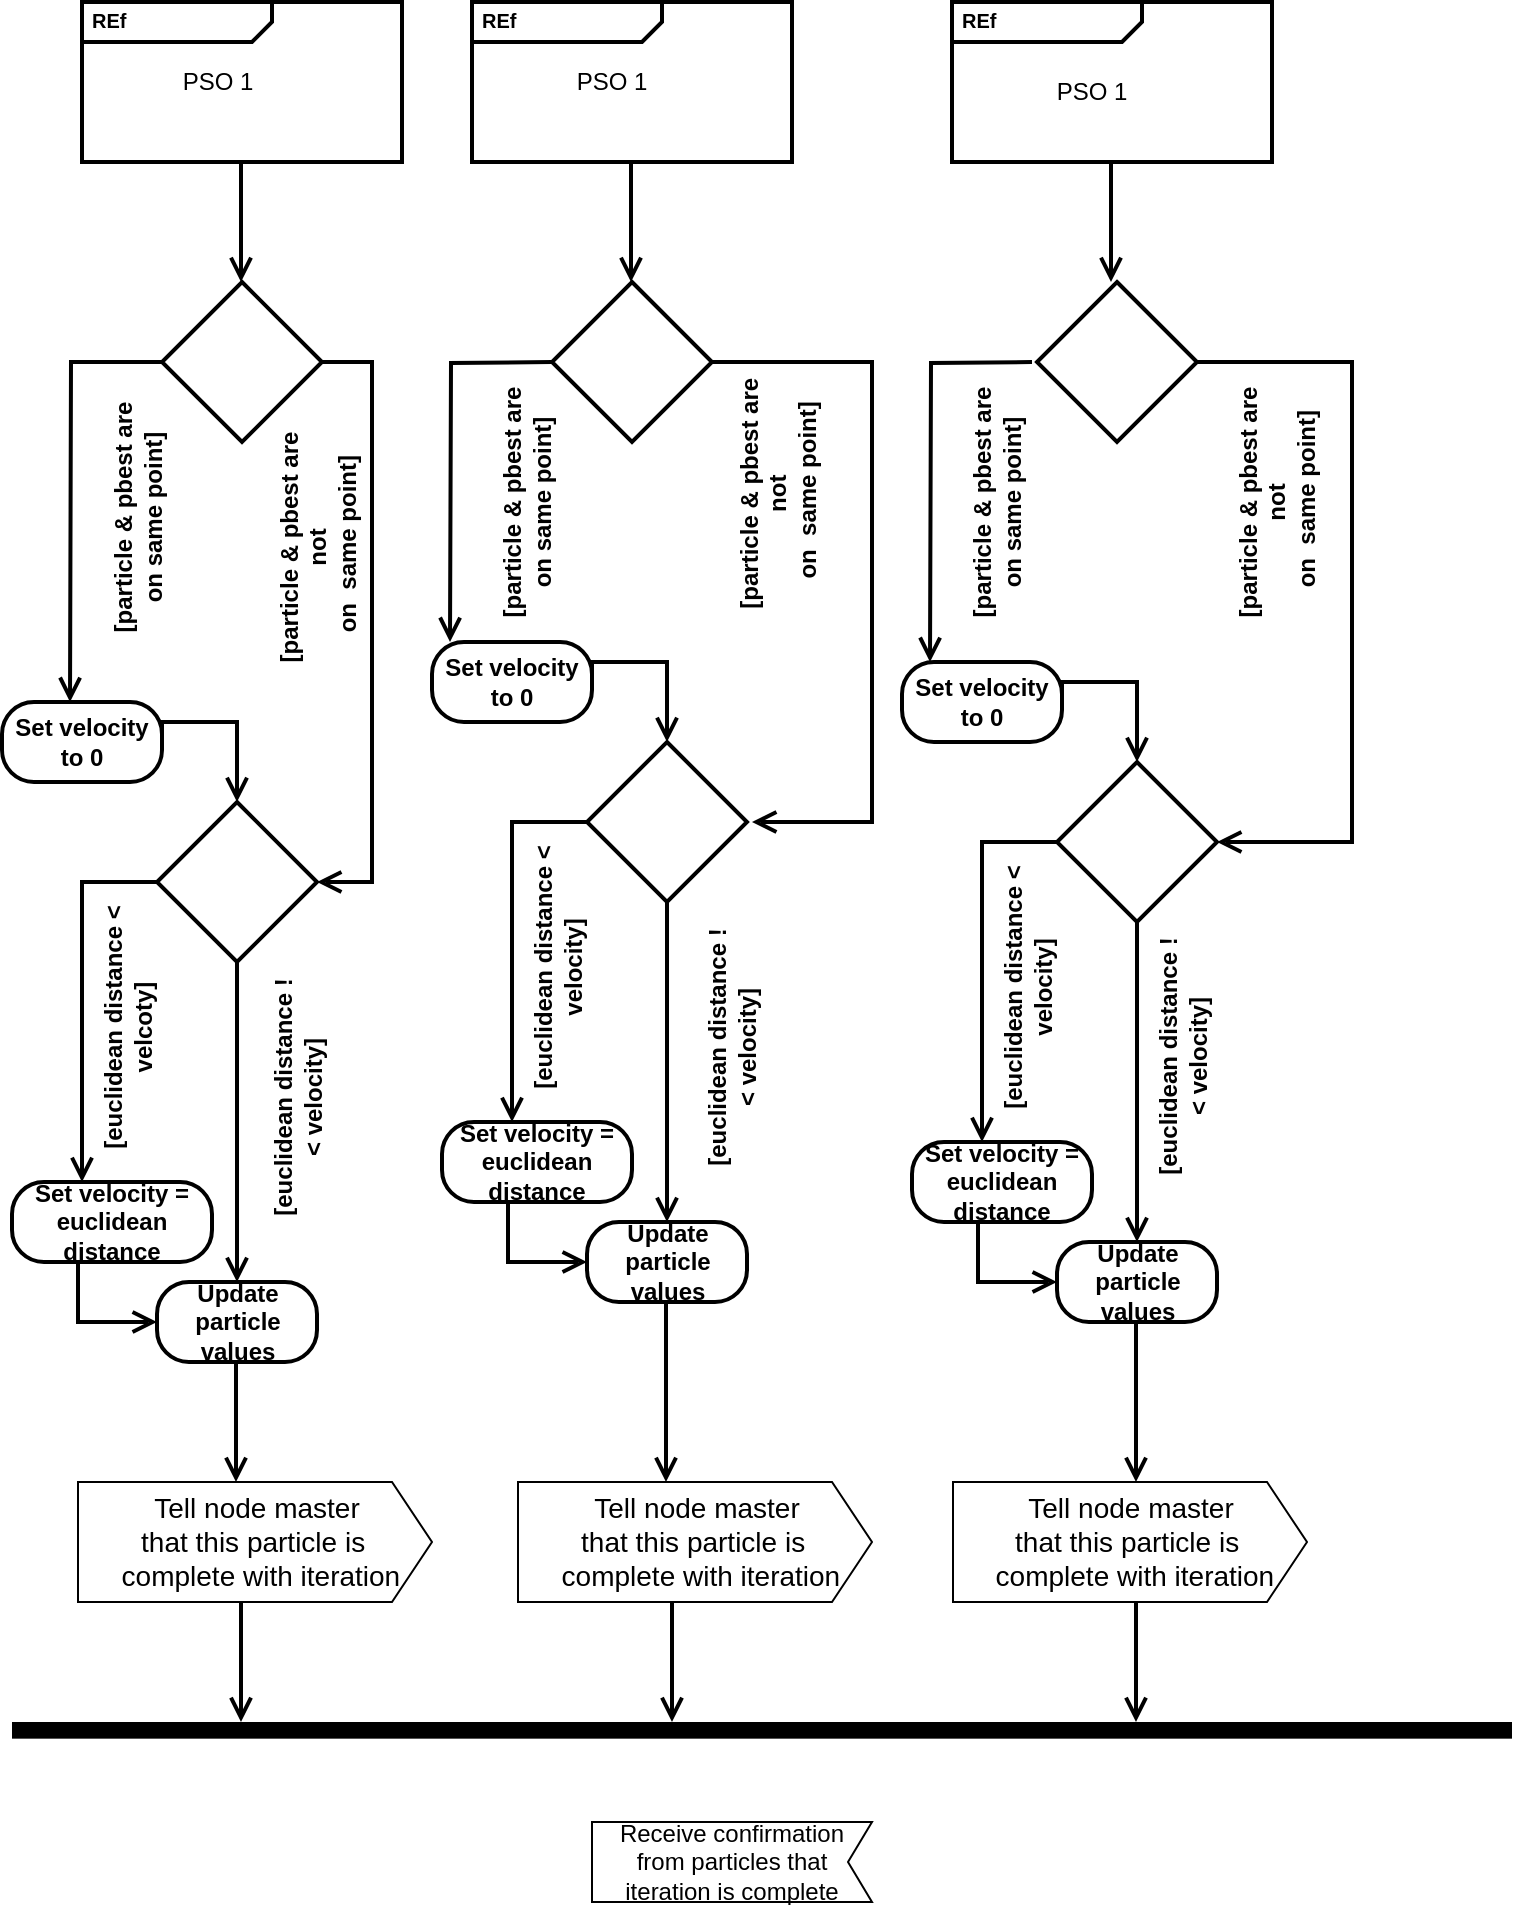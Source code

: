 <mxfile version="15.8.9" type="github">
  <diagram id="xlOCqbv3J9YG_qh07RI9" name="Page-1">
    <mxGraphModel dx="1038" dy="583" grid="1" gridSize="10" guides="1" tooltips="1" connect="1" arrows="1" fold="1" page="1" pageScale="1" pageWidth="827" pageHeight="1169" math="0" shadow="0">
      <root>
        <mxCell id="0" />
        <mxCell id="1" parent="0" />
        <mxCell id="xODYXfQhKV8Ah3ee-2qh-1" value="" style="rhombus;whiteSpace=wrap;html=1;strokeWidth=2;" vertex="1" parent="1">
          <mxGeometry x="85" y="260" width="80" height="80" as="geometry" />
        </mxCell>
        <mxCell id="xODYXfQhKV8Ah3ee-2qh-2" value="" style="rhombus;whiteSpace=wrap;html=1;strokeWidth=2;" vertex="1" parent="1">
          <mxGeometry x="280" y="260" width="80" height="80" as="geometry" />
        </mxCell>
        <mxCell id="xODYXfQhKV8Ah3ee-2qh-3" value="" style="rhombus;whiteSpace=wrap;html=1;strokeWidth=2;" vertex="1" parent="1">
          <mxGeometry x="522.5" y="260" width="80" height="80" as="geometry" />
        </mxCell>
        <mxCell id="xODYXfQhKV8Ah3ee-2qh-4" value="" style="edgeStyle=orthogonalEdgeStyle;html=1;verticalAlign=bottom;endArrow=open;endSize=8;strokeColor=#000000;rounded=0;exitX=0;exitY=0.5;exitDx=0;exitDy=0;strokeWidth=2;" edge="1" parent="1" source="xODYXfQhKV8Ah3ee-2qh-1">
          <mxGeometry relative="1" as="geometry">
            <mxPoint x="39" y="470" as="targetPoint" />
            <mxPoint x="39" y="750" as="sourcePoint" />
          </mxGeometry>
        </mxCell>
        <mxCell id="xODYXfQhKV8Ah3ee-2qh-5" value="" style="edgeStyle=orthogonalEdgeStyle;html=1;verticalAlign=bottom;endArrow=open;endSize=8;strokeColor=#000000;rounded=0;exitX=1;exitY=0.5;exitDx=0;exitDy=0;strokeWidth=2;entryX=1;entryY=0.5;entryDx=0;entryDy=0;" edge="1" parent="1" source="xODYXfQhKV8Ah3ee-2qh-1" target="xODYXfQhKV8Ah3ee-2qh-18">
          <mxGeometry relative="1" as="geometry">
            <mxPoint x="180" y="990" as="targetPoint" />
            <mxPoint x="240" y="750" as="sourcePoint" />
            <Array as="points">
              <mxPoint x="190" y="300" />
              <mxPoint x="190" y="560" />
            </Array>
          </mxGeometry>
        </mxCell>
        <mxCell id="xODYXfQhKV8Ah3ee-2qh-6" value="" style="edgeStyle=orthogonalEdgeStyle;html=1;verticalAlign=bottom;endArrow=open;endSize=8;strokeColor=#000000;rounded=0;exitX=0;exitY=0.5;exitDx=0;exitDy=0;strokeWidth=2;" edge="1" parent="1">
          <mxGeometry relative="1" as="geometry">
            <mxPoint x="229" y="440" as="targetPoint" />
            <mxPoint x="280" y="300" as="sourcePoint" />
          </mxGeometry>
        </mxCell>
        <mxCell id="xODYXfQhKV8Ah3ee-2qh-7" value="" style="edgeStyle=orthogonalEdgeStyle;html=1;verticalAlign=bottom;endArrow=open;endSize=8;strokeColor=#000000;rounded=0;exitX=1;exitY=0.5;exitDx=0;exitDy=0;strokeWidth=2;" edge="1" parent="1">
          <mxGeometry relative="1" as="geometry">
            <mxPoint x="380" y="530" as="targetPoint" />
            <mxPoint x="360" y="300" as="sourcePoint" />
            <Array as="points">
              <mxPoint x="440" y="300" />
              <mxPoint x="440" y="530" />
            </Array>
          </mxGeometry>
        </mxCell>
        <mxCell id="xODYXfQhKV8Ah3ee-2qh-8" value="" style="edgeStyle=orthogonalEdgeStyle;html=1;verticalAlign=bottom;endArrow=open;endSize=8;strokeColor=#000000;rounded=0;exitX=0;exitY=0.5;exitDx=0;exitDy=0;strokeWidth=2;" edge="1" parent="1">
          <mxGeometry relative="1" as="geometry">
            <mxPoint x="469" y="450" as="targetPoint" />
            <mxPoint x="520" y="300" as="sourcePoint" />
          </mxGeometry>
        </mxCell>
        <mxCell id="xODYXfQhKV8Ah3ee-2qh-9" value="" style="edgeStyle=orthogonalEdgeStyle;html=1;verticalAlign=bottom;endArrow=open;endSize=8;strokeColor=#000000;rounded=0;exitX=1;exitY=0.5;exitDx=0;exitDy=0;strokeWidth=2;entryX=1;entryY=0.5;entryDx=0;entryDy=0;" edge="1" parent="1" target="xODYXfQhKV8Ah3ee-2qh-59">
          <mxGeometry relative="1" as="geometry">
            <mxPoint x="672.5" y="450" as="targetPoint" />
            <mxPoint x="602.5" y="300" as="sourcePoint" />
            <Array as="points">
              <mxPoint x="680" y="300" />
              <mxPoint x="680" y="540" />
            </Array>
          </mxGeometry>
        </mxCell>
        <mxCell id="xODYXfQhKV8Ah3ee-2qh-10" value="&lt;b&gt;[particle &amp;amp; pbest are on same point]&lt;/b&gt;" style="text;html=1;strokeColor=none;fillColor=none;align=center;verticalAlign=middle;whiteSpace=wrap;rounded=0;rotation=270;" vertex="1" parent="1">
          <mxGeometry x="10" y="355" width="125" height="45" as="geometry" />
        </mxCell>
        <mxCell id="xODYXfQhKV8Ah3ee-2qh-11" value="&lt;b&gt;[particle &amp;amp; pbest are on same point]&lt;/b&gt;" style="text;html=1;strokeColor=none;fillColor=none;align=center;verticalAlign=middle;whiteSpace=wrap;rounded=0;rotation=270;" vertex="1" parent="1">
          <mxGeometry x="205" y="350" width="125" height="40" as="geometry" />
        </mxCell>
        <mxCell id="xODYXfQhKV8Ah3ee-2qh-12" value="&lt;b&gt;[particle &amp;amp; pbest are on same point]&lt;/b&gt;" style="text;html=1;strokeColor=none;fillColor=none;align=center;verticalAlign=middle;whiteSpace=wrap;rounded=0;rotation=270;" vertex="1" parent="1">
          <mxGeometry x="440" y="352.5" width="125" height="35" as="geometry" />
        </mxCell>
        <mxCell id="xODYXfQhKV8Ah3ee-2qh-13" value="&lt;b&gt;[particle &amp;amp; pbest are not&lt;br&gt;&amp;nbsp;on&amp;nbsp; same point]&lt;/b&gt;" style="text;html=1;strokeColor=none;fillColor=none;align=center;verticalAlign=middle;whiteSpace=wrap;rounded=0;rotation=270;" vertex="1" parent="1">
          <mxGeometry x="100" y="371.25" width="125" height="42.5" as="geometry" />
        </mxCell>
        <mxCell id="xODYXfQhKV8Ah3ee-2qh-14" value="&lt;b&gt;[particle &amp;amp; pbest are not&lt;br&gt;&amp;nbsp;on&amp;nbsp; same point]&lt;/b&gt;" style="text;html=1;strokeColor=none;fillColor=none;align=center;verticalAlign=middle;whiteSpace=wrap;rounded=0;rotation=270;" vertex="1" parent="1">
          <mxGeometry x="330" y="350" width="125" height="31.25" as="geometry" />
        </mxCell>
        <mxCell id="xODYXfQhKV8Ah3ee-2qh-15" value="&lt;b&gt;[particle &amp;amp; pbest are not&lt;br&gt;&amp;nbsp;on&amp;nbsp; same point]&lt;/b&gt;" style="text;html=1;strokeColor=none;fillColor=none;align=center;verticalAlign=middle;whiteSpace=wrap;rounded=0;rotation=270;" vertex="1" parent="1">
          <mxGeometry x="580" y="355" width="125" height="30" as="geometry" />
        </mxCell>
        <mxCell id="xODYXfQhKV8Ah3ee-2qh-16" value="&lt;b&gt;Set velocity to 0&lt;/b&gt;" style="rounded=1;whiteSpace=wrap;html=1;arcSize=40;fontColor=#000000;fillColor=#FFFFFF;strokeColor=#000000;strokeWidth=2;" vertex="1" parent="1">
          <mxGeometry x="5" y="470" width="80" height="40" as="geometry" />
        </mxCell>
        <mxCell id="xODYXfQhKV8Ah3ee-2qh-17" value="" style="edgeStyle=orthogonalEdgeStyle;html=1;verticalAlign=bottom;endArrow=open;endSize=8;strokeColor=#000000;rounded=0;exitX=1;exitY=0.5;exitDx=0;exitDy=0;strokeWidth=2;entryX=0.5;entryY=0;entryDx=0;entryDy=0;" edge="1" parent="1" source="xODYXfQhKV8Ah3ee-2qh-16" target="xODYXfQhKV8Ah3ee-2qh-18">
          <mxGeometry relative="1" as="geometry">
            <mxPoint x="150" y="530" as="targetPoint" />
            <mxPoint x="93" y="970" as="sourcePoint" />
            <Array as="points">
              <mxPoint x="85" y="480" />
              <mxPoint x="123" y="480" />
            </Array>
          </mxGeometry>
        </mxCell>
        <mxCell id="xODYXfQhKV8Ah3ee-2qh-18" value="" style="rhombus;whiteSpace=wrap;html=1;strokeWidth=2;" vertex="1" parent="1">
          <mxGeometry x="82.5" y="520" width="80" height="80" as="geometry" />
        </mxCell>
        <mxCell id="xODYXfQhKV8Ah3ee-2qh-19" value="" style="edgeStyle=orthogonalEdgeStyle;html=1;verticalAlign=bottom;endArrow=open;endSize=8;strokeColor=#000000;rounded=0;strokeWidth=2;exitX=0;exitY=0.5;exitDx=0;exitDy=0;" edge="1" parent="1" target="xODYXfQhKV8Ah3ee-2qh-21" source="xODYXfQhKV8Ah3ee-2qh-18">
          <mxGeometry relative="1" as="geometry">
            <mxPoint x="45" y="910" as="targetPoint" />
            <mxPoint x="124" y="720" as="sourcePoint" />
            <Array as="points">
              <mxPoint x="45" y="560" />
            </Array>
          </mxGeometry>
        </mxCell>
        <mxCell id="xODYXfQhKV8Ah3ee-2qh-20" value="&lt;b&gt;[euclidean distance &amp;lt; velcoty]&lt;/b&gt;" style="text;html=1;strokeColor=none;fillColor=none;align=center;verticalAlign=middle;whiteSpace=wrap;rounded=0;rotation=270;" vertex="1" parent="1">
          <mxGeometry x="5" y="610" width="125" height="45" as="geometry" />
        </mxCell>
        <mxCell id="xODYXfQhKV8Ah3ee-2qh-21" value="&lt;b&gt;Set velocity = euclidean distance&lt;/b&gt;" style="rounded=1;whiteSpace=wrap;html=1;arcSize=40;fontColor=#000000;fillColor=#FFFFFF;strokeColor=#000000;strokeWidth=2;" vertex="1" parent="1">
          <mxGeometry x="10" y="710" width="100" height="40" as="geometry" />
        </mxCell>
        <mxCell id="xODYXfQhKV8Ah3ee-2qh-23" value="&lt;b&gt;Update particle values&lt;/b&gt;" style="rounded=1;whiteSpace=wrap;html=1;arcSize=40;fontColor=#000000;fillColor=#FFFFFF;strokeColor=#000000;strokeWidth=2;" vertex="1" parent="1">
          <mxGeometry x="82.5" y="760" width="80" height="40" as="geometry" />
        </mxCell>
        <mxCell id="xODYXfQhKV8Ah3ee-2qh-24" value="" style="edgeStyle=orthogonalEdgeStyle;html=1;verticalAlign=bottom;endArrow=open;endSize=8;strokeColor=#000000;rounded=0;strokeWidth=2;exitX=0.5;exitY=1;exitDx=0;exitDy=0;entryX=0.5;entryY=0;entryDx=0;entryDy=0;" edge="1" parent="1" target="xODYXfQhKV8Ah3ee-2qh-23" source="xODYXfQhKV8Ah3ee-2qh-18">
          <mxGeometry relative="1" as="geometry">
            <mxPoint x="143" y="1030" as="targetPoint" />
            <mxPoint x="110" y="570" as="sourcePoint" />
            <Array as="points">
              <mxPoint x="123" y="740" />
            </Array>
          </mxGeometry>
        </mxCell>
        <mxCell id="xODYXfQhKV8Ah3ee-2qh-25" value="&lt;p style=&quot;margin: 0px ; margin-top: 4px ; margin-left: 5px ; text-align: left&quot;&gt;&lt;b&gt;REf&amp;nbsp;&lt;/b&gt;&lt;/p&gt;" style="html=1;shape=mxgraph.sysml.package;overflow=fill;labelX=95;align=left;spacingLeft=5;verticalAlign=top;spacingTop=-3;fontSize=10;strokeColor=#000000;strokeWidth=2;fillColor=#FFFFFF;" vertex="1" parent="1">
          <mxGeometry x="45" y="120" width="160" height="80" as="geometry" />
        </mxCell>
        <mxCell id="xODYXfQhKV8Ah3ee-2qh-26" value="&lt;p style=&quot;margin: 0px ; margin-top: 4px ; margin-left: 5px ; text-align: left&quot;&gt;&lt;b&gt;REf&amp;nbsp;&lt;/b&gt;&lt;/p&gt;" style="html=1;shape=mxgraph.sysml.package;overflow=fill;labelX=95;align=left;spacingLeft=5;verticalAlign=top;spacingTop=-3;fontSize=10;strokeColor=#000000;strokeWidth=2;fillColor=#FFFFFF;" vertex="1" parent="1">
          <mxGeometry x="240" y="120" width="160" height="80" as="geometry" />
        </mxCell>
        <mxCell id="xODYXfQhKV8Ah3ee-2qh-27" value="&lt;p style=&quot;margin: 0px ; margin-top: 4px ; margin-left: 5px ; text-align: left&quot;&gt;&lt;b&gt;REf&amp;nbsp;&lt;/b&gt;&lt;/p&gt;" style="html=1;shape=mxgraph.sysml.package;overflow=fill;labelX=95;align=left;spacingLeft=5;verticalAlign=top;spacingTop=-3;fontSize=10;strokeColor=#000000;strokeWidth=2;fillColor=#FFFFFF;" vertex="1" parent="1">
          <mxGeometry x="480" y="120" width="160" height="80" as="geometry" />
        </mxCell>
        <mxCell id="xODYXfQhKV8Ah3ee-2qh-28" value="PSO 1" style="text;html=1;strokeColor=none;fillColor=none;align=center;verticalAlign=middle;whiteSpace=wrap;rounded=0;" vertex="1" parent="1">
          <mxGeometry x="82.5" y="145" width="60" height="30" as="geometry" />
        </mxCell>
        <mxCell id="xODYXfQhKV8Ah3ee-2qh-29" value="PSO 1" style="text;html=1;strokeColor=none;fillColor=none;align=center;verticalAlign=middle;whiteSpace=wrap;rounded=0;" vertex="1" parent="1">
          <mxGeometry x="280" y="145" width="60" height="30" as="geometry" />
        </mxCell>
        <mxCell id="xODYXfQhKV8Ah3ee-2qh-30" value="PSO 1" style="text;html=1;strokeColor=none;fillColor=none;align=center;verticalAlign=middle;whiteSpace=wrap;rounded=0;" vertex="1" parent="1">
          <mxGeometry x="520" y="150" width="60" height="30" as="geometry" />
        </mxCell>
        <mxCell id="xODYXfQhKV8Ah3ee-2qh-31" value="" style="edgeStyle=orthogonalEdgeStyle;html=1;verticalAlign=bottom;endArrow=open;endSize=8;strokeColor=#000000;rounded=0;strokeWidth=2;" edge="1" parent="1">
          <mxGeometry relative="1" as="geometry">
            <mxPoint x="124.5" y="260" as="targetPoint" />
            <mxPoint x="124.5" y="200" as="sourcePoint" />
          </mxGeometry>
        </mxCell>
        <mxCell id="xODYXfQhKV8Ah3ee-2qh-32" value="" style="edgeStyle=orthogonalEdgeStyle;html=1;verticalAlign=bottom;endArrow=open;endSize=8;strokeColor=#000000;rounded=0;strokeWidth=2;" edge="1" parent="1">
          <mxGeometry relative="1" as="geometry">
            <mxPoint x="319.5" y="260" as="targetPoint" />
            <mxPoint x="319.5" y="200" as="sourcePoint" />
          </mxGeometry>
        </mxCell>
        <mxCell id="xODYXfQhKV8Ah3ee-2qh-33" value="" style="edgeStyle=orthogonalEdgeStyle;html=1;verticalAlign=bottom;endArrow=open;endSize=8;strokeColor=#000000;rounded=0;strokeWidth=2;" edge="1" parent="1">
          <mxGeometry relative="1" as="geometry">
            <mxPoint x="559.5" y="260" as="targetPoint" />
            <mxPoint x="559.5" y="200" as="sourcePoint" />
          </mxGeometry>
        </mxCell>
        <mxCell id="xODYXfQhKV8Ah3ee-2qh-38" value="" style="edgeStyle=orthogonalEdgeStyle;html=1;verticalAlign=bottom;endArrow=open;endSize=8;strokeColor=#000000;rounded=0;strokeWidth=2;exitX=0.413;exitY=1;exitDx=0;exitDy=0;entryX=0;entryY=0.5;entryDx=0;entryDy=0;exitPerimeter=0;" edge="1" parent="1" source="xODYXfQhKV8Ah3ee-2qh-21" target="xODYXfQhKV8Ah3ee-2qh-23">
          <mxGeometry relative="1" as="geometry">
            <mxPoint x="42.5" y="1150" as="targetPoint" />
            <mxPoint x="47.5" y="950" as="sourcePoint" />
            <Array as="points">
              <mxPoint x="43" y="780" />
            </Array>
          </mxGeometry>
        </mxCell>
        <mxCell id="xODYXfQhKV8Ah3ee-2qh-48" value="&lt;b&gt;Set velocity to 0&lt;/b&gt;" style="rounded=1;whiteSpace=wrap;html=1;arcSize=40;fontColor=#000000;fillColor=#FFFFFF;strokeColor=#000000;strokeWidth=2;" vertex="1" parent="1">
          <mxGeometry x="220" y="440" width="80" height="40" as="geometry" />
        </mxCell>
        <mxCell id="xODYXfQhKV8Ah3ee-2qh-49" value="" style="edgeStyle=orthogonalEdgeStyle;html=1;verticalAlign=bottom;endArrow=open;endSize=8;strokeColor=#000000;rounded=0;exitX=1;exitY=0.5;exitDx=0;exitDy=0;strokeWidth=2;entryX=0.5;entryY=0;entryDx=0;entryDy=0;" edge="1" parent="1" source="xODYXfQhKV8Ah3ee-2qh-48" target="xODYXfQhKV8Ah3ee-2qh-50">
          <mxGeometry relative="1" as="geometry">
            <mxPoint x="365" y="500" as="targetPoint" />
            <mxPoint x="308" y="940" as="sourcePoint" />
            <Array as="points">
              <mxPoint x="300" y="450" />
              <mxPoint x="338" y="450" />
            </Array>
          </mxGeometry>
        </mxCell>
        <mxCell id="xODYXfQhKV8Ah3ee-2qh-50" value="" style="rhombus;whiteSpace=wrap;html=1;strokeWidth=2;" vertex="1" parent="1">
          <mxGeometry x="297.5" y="490" width="80" height="80" as="geometry" />
        </mxCell>
        <mxCell id="xODYXfQhKV8Ah3ee-2qh-51" value="" style="edgeStyle=orthogonalEdgeStyle;html=1;verticalAlign=bottom;endArrow=open;endSize=8;strokeColor=#000000;rounded=0;strokeWidth=2;exitX=0;exitY=0.5;exitDx=0;exitDy=0;" edge="1" parent="1" source="xODYXfQhKV8Ah3ee-2qh-50" target="xODYXfQhKV8Ah3ee-2qh-53">
          <mxGeometry relative="1" as="geometry">
            <mxPoint x="260" y="880" as="targetPoint" />
            <mxPoint x="339" y="690" as="sourcePoint" />
            <Array as="points">
              <mxPoint x="260" y="530" />
            </Array>
          </mxGeometry>
        </mxCell>
        <mxCell id="xODYXfQhKV8Ah3ee-2qh-52" value="&lt;b&gt;[euclidean distance &amp;lt; velocity]&lt;/b&gt;" style="text;html=1;strokeColor=none;fillColor=none;align=center;verticalAlign=middle;whiteSpace=wrap;rounded=0;rotation=270;" vertex="1" parent="1">
          <mxGeometry x="220" y="580" width="125" height="45" as="geometry" />
        </mxCell>
        <mxCell id="xODYXfQhKV8Ah3ee-2qh-53" value="&lt;b&gt;Set velocity = euclidean distance&lt;/b&gt;" style="rounded=1;whiteSpace=wrap;html=1;arcSize=40;fontColor=#000000;fillColor=#FFFFFF;strokeColor=#000000;strokeWidth=2;" vertex="1" parent="1">
          <mxGeometry x="225" y="680" width="95" height="40" as="geometry" />
        </mxCell>
        <mxCell id="xODYXfQhKV8Ah3ee-2qh-54" value="&lt;b&gt;Update particle values&lt;/b&gt;" style="rounded=1;whiteSpace=wrap;html=1;arcSize=40;fontColor=#000000;fillColor=#FFFFFF;strokeColor=#000000;strokeWidth=2;" vertex="1" parent="1">
          <mxGeometry x="297.5" y="730" width="80" height="40" as="geometry" />
        </mxCell>
        <mxCell id="xODYXfQhKV8Ah3ee-2qh-55" value="" style="edgeStyle=orthogonalEdgeStyle;html=1;verticalAlign=bottom;endArrow=open;endSize=8;strokeColor=#000000;rounded=0;strokeWidth=2;exitX=0.5;exitY=1;exitDx=0;exitDy=0;entryX=0.5;entryY=0;entryDx=0;entryDy=0;" edge="1" parent="1" source="xODYXfQhKV8Ah3ee-2qh-50" target="xODYXfQhKV8Ah3ee-2qh-54">
          <mxGeometry relative="1" as="geometry">
            <mxPoint x="358" y="1000" as="targetPoint" />
            <mxPoint x="325" y="540" as="sourcePoint" />
            <Array as="points">
              <mxPoint x="338" y="710" />
            </Array>
          </mxGeometry>
        </mxCell>
        <mxCell id="xODYXfQhKV8Ah3ee-2qh-56" value="" style="edgeStyle=orthogonalEdgeStyle;html=1;verticalAlign=bottom;endArrow=open;endSize=8;strokeColor=#000000;rounded=0;strokeWidth=2;exitX=0.413;exitY=1;exitDx=0;exitDy=0;entryX=0;entryY=0.5;entryDx=0;entryDy=0;exitPerimeter=0;" edge="1" parent="1" source="xODYXfQhKV8Ah3ee-2qh-53" target="xODYXfQhKV8Ah3ee-2qh-54">
          <mxGeometry relative="1" as="geometry">
            <mxPoint x="257.5" y="1120" as="targetPoint" />
            <mxPoint x="262.5" y="920" as="sourcePoint" />
            <Array as="points">
              <mxPoint x="258" y="750" />
            </Array>
          </mxGeometry>
        </mxCell>
        <mxCell id="xODYXfQhKV8Ah3ee-2qh-57" value="&lt;b&gt;Set velocity to 0&lt;/b&gt;" style="rounded=1;whiteSpace=wrap;html=1;arcSize=40;fontColor=#000000;fillColor=#FFFFFF;strokeColor=#000000;strokeWidth=2;" vertex="1" parent="1">
          <mxGeometry x="455" y="450" width="80" height="40" as="geometry" />
        </mxCell>
        <mxCell id="xODYXfQhKV8Ah3ee-2qh-58" value="" style="edgeStyle=orthogonalEdgeStyle;html=1;verticalAlign=bottom;endArrow=open;endSize=8;strokeColor=#000000;rounded=0;exitX=1;exitY=0.5;exitDx=0;exitDy=0;strokeWidth=2;entryX=0.5;entryY=0;entryDx=0;entryDy=0;" edge="1" parent="1" source="xODYXfQhKV8Ah3ee-2qh-57" target="xODYXfQhKV8Ah3ee-2qh-59">
          <mxGeometry relative="1" as="geometry">
            <mxPoint x="600" y="510" as="targetPoint" />
            <mxPoint x="543" y="950" as="sourcePoint" />
            <Array as="points">
              <mxPoint x="535" y="460" />
              <mxPoint x="573" y="460" />
            </Array>
          </mxGeometry>
        </mxCell>
        <mxCell id="xODYXfQhKV8Ah3ee-2qh-59" value="" style="rhombus;whiteSpace=wrap;html=1;strokeWidth=2;" vertex="1" parent="1">
          <mxGeometry x="532.5" y="500" width="80" height="80" as="geometry" />
        </mxCell>
        <mxCell id="xODYXfQhKV8Ah3ee-2qh-60" value="" style="edgeStyle=orthogonalEdgeStyle;html=1;verticalAlign=bottom;endArrow=open;endSize=8;strokeColor=#000000;rounded=0;strokeWidth=2;exitX=0;exitY=0.5;exitDx=0;exitDy=0;" edge="1" parent="1" source="xODYXfQhKV8Ah3ee-2qh-59" target="xODYXfQhKV8Ah3ee-2qh-62">
          <mxGeometry relative="1" as="geometry">
            <mxPoint x="495" y="890" as="targetPoint" />
            <mxPoint x="574" y="700" as="sourcePoint" />
            <Array as="points">
              <mxPoint x="495" y="540" />
            </Array>
          </mxGeometry>
        </mxCell>
        <mxCell id="xODYXfQhKV8Ah3ee-2qh-61" value="&lt;b&gt;[euclidean distance &amp;lt; velocity]&lt;/b&gt;" style="text;html=1;strokeColor=none;fillColor=none;align=center;verticalAlign=middle;whiteSpace=wrap;rounded=0;rotation=270;" vertex="1" parent="1">
          <mxGeometry x="455" y="590" width="125" height="45" as="geometry" />
        </mxCell>
        <mxCell id="xODYXfQhKV8Ah3ee-2qh-62" value="&lt;b&gt;Set velocity = euclidean distance&lt;/b&gt;" style="rounded=1;whiteSpace=wrap;html=1;arcSize=40;fontColor=#000000;fillColor=#FFFFFF;strokeColor=#000000;strokeWidth=2;" vertex="1" parent="1">
          <mxGeometry x="460" y="690" width="90" height="40" as="geometry" />
        </mxCell>
        <mxCell id="xODYXfQhKV8Ah3ee-2qh-63" value="&lt;b&gt;Update particle values&lt;/b&gt;" style="rounded=1;whiteSpace=wrap;html=1;arcSize=40;fontColor=#000000;fillColor=#FFFFFF;strokeColor=#000000;strokeWidth=2;" vertex="1" parent="1">
          <mxGeometry x="532.5" y="740" width="80" height="40" as="geometry" />
        </mxCell>
        <mxCell id="xODYXfQhKV8Ah3ee-2qh-64" value="" style="edgeStyle=orthogonalEdgeStyle;html=1;verticalAlign=bottom;endArrow=open;endSize=8;strokeColor=#000000;rounded=0;strokeWidth=2;exitX=0.5;exitY=1;exitDx=0;exitDy=0;entryX=0.5;entryY=0;entryDx=0;entryDy=0;" edge="1" parent="1" source="xODYXfQhKV8Ah3ee-2qh-59" target="xODYXfQhKV8Ah3ee-2qh-63">
          <mxGeometry relative="1" as="geometry">
            <mxPoint x="593" y="1010" as="targetPoint" />
            <mxPoint x="560" y="550" as="sourcePoint" />
            <Array as="points">
              <mxPoint x="573" y="720" />
            </Array>
          </mxGeometry>
        </mxCell>
        <mxCell id="xODYXfQhKV8Ah3ee-2qh-65" value="" style="edgeStyle=orthogonalEdgeStyle;html=1;verticalAlign=bottom;endArrow=open;endSize=8;strokeColor=#000000;rounded=0;strokeWidth=2;exitX=0.413;exitY=1;exitDx=0;exitDy=0;entryX=0;entryY=0.5;entryDx=0;entryDy=0;exitPerimeter=0;" edge="1" parent="1" source="xODYXfQhKV8Ah3ee-2qh-62" target="xODYXfQhKV8Ah3ee-2qh-63">
          <mxGeometry relative="1" as="geometry">
            <mxPoint x="492.5" y="1130" as="targetPoint" />
            <mxPoint x="497.5" y="930" as="sourcePoint" />
            <Array as="points">
              <mxPoint x="493" y="760" />
            </Array>
          </mxGeometry>
        </mxCell>
        <mxCell id="xODYXfQhKV8Ah3ee-2qh-66" value="&lt;b&gt;[euclidean distance !&amp;lt; velocity]&lt;/b&gt;" style="text;html=1;strokeColor=none;fillColor=none;align=center;verticalAlign=middle;whiteSpace=wrap;rounded=0;rotation=270;" vertex="1" parent="1">
          <mxGeometry x="90" y="645" width="125" height="45" as="geometry" />
        </mxCell>
        <mxCell id="xODYXfQhKV8Ah3ee-2qh-67" value="&lt;b&gt;&lt;br&gt;[euclidean distance !&amp;lt; velocity]&lt;/b&gt;" style="text;html=1;strokeColor=none;fillColor=none;align=center;verticalAlign=middle;whiteSpace=wrap;rounded=0;rotation=270;" vertex="1" parent="1">
          <mxGeometry x="300" y="620" width="125" height="45" as="geometry" />
        </mxCell>
        <mxCell id="xODYXfQhKV8Ah3ee-2qh-68" value="&lt;b&gt;[euclidean distance !&amp;lt; velocity]&lt;/b&gt;" style="text;html=1;strokeColor=none;fillColor=none;align=center;verticalAlign=middle;whiteSpace=wrap;rounded=0;rotation=270;" vertex="1" parent="1">
          <mxGeometry x="532.5" y="625" width="125" height="45" as="geometry" />
        </mxCell>
        <mxCell id="xODYXfQhKV8Ah3ee-2qh-69" value="" style="edgeStyle=orthogonalEdgeStyle;html=1;verticalAlign=bottom;endArrow=open;endSize=8;strokeColor=#000000;rounded=0;strokeWidth=2;" edge="1" parent="1">
          <mxGeometry relative="1" as="geometry">
            <mxPoint x="122" y="860" as="targetPoint" />
            <mxPoint x="122" y="800" as="sourcePoint" />
            <Array as="points">
              <mxPoint x="122" y="850" />
              <mxPoint x="122" y="850" />
            </Array>
          </mxGeometry>
        </mxCell>
        <mxCell id="xODYXfQhKV8Ah3ee-2qh-70" value="" style="edgeStyle=orthogonalEdgeStyle;html=1;verticalAlign=bottom;endArrow=open;endSize=8;strokeColor=#000000;rounded=0;strokeWidth=2;" edge="1" parent="1">
          <mxGeometry relative="1" as="geometry">
            <mxPoint x="337" y="860" as="targetPoint" />
            <mxPoint x="337" y="770" as="sourcePoint" />
            <Array as="points">
              <mxPoint x="337" y="820" />
              <mxPoint x="337" y="820" />
            </Array>
          </mxGeometry>
        </mxCell>
        <mxCell id="xODYXfQhKV8Ah3ee-2qh-71" value="" style="edgeStyle=orthogonalEdgeStyle;html=1;verticalAlign=bottom;endArrow=open;endSize=8;strokeColor=#000000;rounded=0;strokeWidth=2;" edge="1" parent="1">
          <mxGeometry relative="1" as="geometry">
            <mxPoint x="572" y="860" as="targetPoint" />
            <mxPoint x="572" y="780" as="sourcePoint" />
            <Array as="points">
              <mxPoint x="572" y="830" />
              <mxPoint x="572" y="830" />
            </Array>
          </mxGeometry>
        </mxCell>
        <mxCell id="xODYXfQhKV8Ah3ee-2qh-72" value="" style="html=1;points=[];perimeter=orthogonalPerimeter;fillColor=#000000;strokeColor=none;direction=north;" vertex="1" parent="1">
          <mxGeometry x="10" y="980" width="750" height="8.33" as="geometry" />
        </mxCell>
        <mxCell id="xODYXfQhKV8Ah3ee-2qh-73" value="Tell node master &lt;br&gt;that this particle&amp;nbsp;is&amp;nbsp;&lt;br&gt;&amp;nbsp;complete with iteration" style="html=1;shape=mxgraph.infographic.ribbonSimple;notch1=0;notch2=20;align=center;verticalAlign=middle;fontSize=14;fontStyle=0;fillColor=#FFFFFF;" vertex="1" parent="1">
          <mxGeometry x="43" y="860" width="177" height="60" as="geometry" />
        </mxCell>
        <mxCell id="xODYXfQhKV8Ah3ee-2qh-74" value="Tell node master &lt;br&gt;that this particle&amp;nbsp;is&amp;nbsp;&lt;br&gt;&amp;nbsp;complete with iteration" style="html=1;shape=mxgraph.infographic.ribbonSimple;notch1=0;notch2=20;align=center;verticalAlign=middle;fontSize=14;fontStyle=0;fillColor=#FFFFFF;" vertex="1" parent="1">
          <mxGeometry x="263" y="860" width="177" height="60" as="geometry" />
        </mxCell>
        <mxCell id="xODYXfQhKV8Ah3ee-2qh-75" value="Tell node master &lt;br&gt;that this particle&amp;nbsp;is&amp;nbsp;&lt;br&gt;&amp;nbsp;complete with iteration" style="html=1;shape=mxgraph.infographic.ribbonSimple;notch1=0;notch2=20;align=center;verticalAlign=middle;fontSize=14;fontStyle=0;fillColor=#FFFFFF;" vertex="1" parent="1">
          <mxGeometry x="480.5" y="860" width="177" height="60" as="geometry" />
        </mxCell>
        <mxCell id="xODYXfQhKV8Ah3ee-2qh-76" value="" style="edgeStyle=orthogonalEdgeStyle;html=1;verticalAlign=bottom;endArrow=open;endSize=8;strokeColor=#000000;rounded=0;strokeWidth=2;" edge="1" parent="1">
          <mxGeometry relative="1" as="geometry">
            <mxPoint x="124.5" y="980" as="targetPoint" />
            <mxPoint x="124.5" y="920" as="sourcePoint" />
            <Array as="points">
              <mxPoint x="124.5" y="970" />
              <mxPoint x="124.5" y="970" />
            </Array>
          </mxGeometry>
        </mxCell>
        <mxCell id="xODYXfQhKV8Ah3ee-2qh-77" value="" style="edgeStyle=orthogonalEdgeStyle;html=1;verticalAlign=bottom;endArrow=open;endSize=8;strokeColor=#000000;rounded=0;strokeWidth=2;" edge="1" parent="1">
          <mxGeometry relative="1" as="geometry">
            <mxPoint x="340" y="980" as="targetPoint" />
            <mxPoint x="340" y="920" as="sourcePoint" />
            <Array as="points">
              <mxPoint x="340" y="970" />
              <mxPoint x="340" y="970" />
            </Array>
          </mxGeometry>
        </mxCell>
        <mxCell id="xODYXfQhKV8Ah3ee-2qh-78" value="" style="edgeStyle=orthogonalEdgeStyle;html=1;verticalAlign=bottom;endArrow=open;endSize=8;strokeColor=#000000;rounded=0;strokeWidth=2;" edge="1" parent="1">
          <mxGeometry relative="1" as="geometry">
            <mxPoint x="572" y="980" as="targetPoint" />
            <mxPoint x="572" y="920" as="sourcePoint" />
            <Array as="points">
              <mxPoint x="572" y="970" />
              <mxPoint x="572" y="970" />
            </Array>
          </mxGeometry>
        </mxCell>
        <mxCell id="xODYXfQhKV8Ah3ee-2qh-79" value="Receive confirmation from particles that iteration is complete" style="shape=mxgraph.sysml.accEvent;flipH=1;whiteSpace=wrap;align=center;" vertex="1" parent="1">
          <mxGeometry x="300" y="1030" width="140" height="40" as="geometry" />
        </mxCell>
      </root>
    </mxGraphModel>
  </diagram>
</mxfile>
